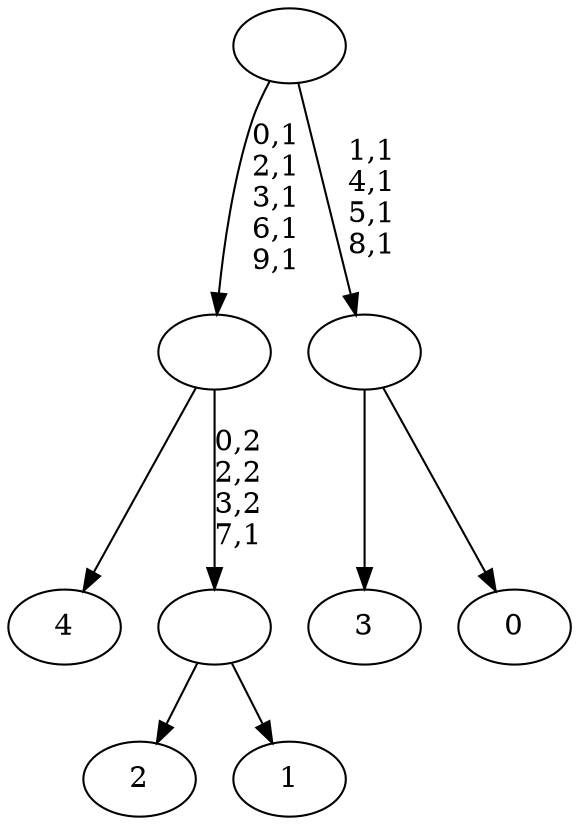 digraph T {
	15 [label="4"]
	14 [label="3"]
	13 [label="2"]
	12 [label="1"]
	11 [label=""]
	10 [label=""]
	5 [label="0"]
	4 [label=""]
	0 [label=""]
	11 -> 13 [label=""]
	11 -> 12 [label=""]
	10 -> 15 [label=""]
	10 -> 11 [label="0,2\n2,2\n3,2\n7,1"]
	4 -> 14 [label=""]
	4 -> 5 [label=""]
	0 -> 4 [label="1,1\n4,1\n5,1\n8,1"]
	0 -> 10 [label="0,1\n2,1\n3,1\n6,1\n9,1"]
}
